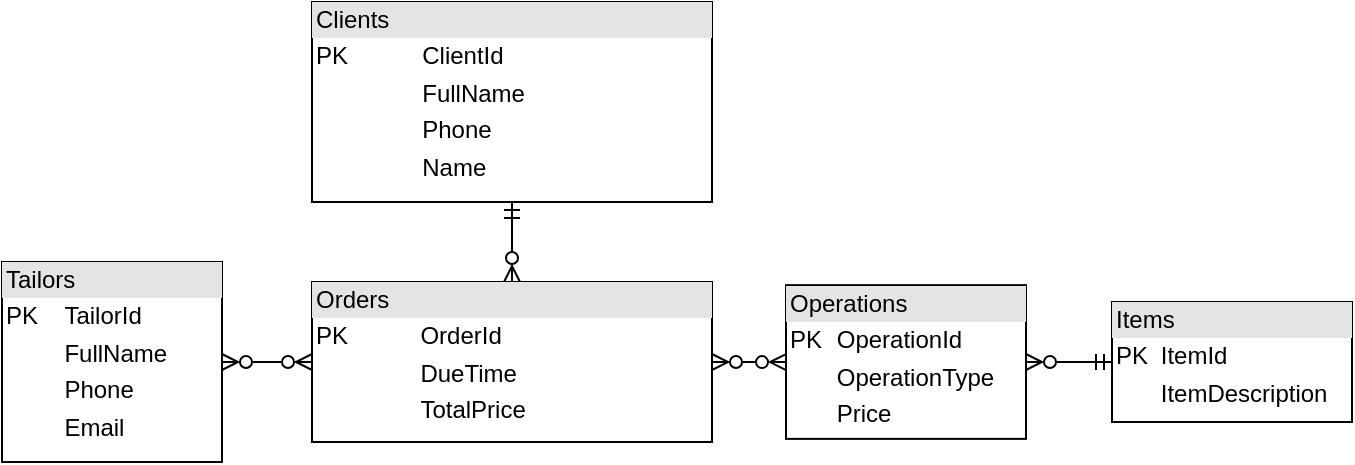 <mxfile version="27.1.6">
  <diagram name="Страница — 1" id="ajP77Z3oke9XWIJirm4q">
    <mxGraphModel dx="950" dy="519" grid="1" gridSize="10" guides="1" tooltips="1" connect="1" arrows="1" fold="1" page="1" pageScale="1" pageWidth="827" pageHeight="1169" math="0" shadow="0">
      <root>
        <mxCell id="0" />
        <mxCell id="1" parent="0" />
        <mxCell id="cLm69_LaX0DFxozl72sO-1" style="edgeStyle=orthogonalEdgeStyle;rounded=0;orthogonalLoop=1;jettySize=auto;html=1;entryX=0.5;entryY=0;entryDx=0;entryDy=0;endArrow=ERzeroToMany;endFill=0;startArrow=ERmandOne;startFill=0;" edge="1" parent="1" source="cLm69_LaX0DFxozl72sO-2" target="cLm69_LaX0DFxozl72sO-5">
          <mxGeometry relative="1" as="geometry" />
        </mxCell>
        <mxCell id="cLm69_LaX0DFxozl72sO-2" value="&lt;div style=&quot;box-sizing: border-box; width: 100%; background: rgb(228, 228, 228); padding: 2px;&quot;&gt;Clients&lt;/div&gt;&lt;table style=&quot;width:100%;font-size:1em;&quot; cellpadding=&quot;2&quot; cellspacing=&quot;0&quot;&gt;&lt;tbody&gt;&lt;tr&gt;&lt;td&gt;PK&lt;/td&gt;&lt;td&gt;ClientId&lt;/td&gt;&lt;/tr&gt;&lt;tr&gt;&lt;td&gt;&lt;br&gt;&lt;/td&gt;&lt;td&gt;FullName&lt;/td&gt;&lt;/tr&gt;&lt;tr&gt;&lt;td&gt;&lt;/td&gt;&lt;td&gt;Phone&lt;/td&gt;&lt;/tr&gt;&lt;tr&gt;&lt;td&gt;&lt;br&gt;&lt;/td&gt;&lt;td&gt;Name&lt;/td&gt;&lt;/tr&gt;&lt;/tbody&gt;&lt;/table&gt;" style="verticalAlign=top;align=left;overflow=fill;html=1;whiteSpace=wrap;" vertex="1" parent="1">
          <mxGeometry x="470" y="320" width="200" height="100" as="geometry" />
        </mxCell>
        <mxCell id="cLm69_LaX0DFxozl72sO-5" value="&lt;div style=&quot;box-sizing: border-box; width: 100%; background: rgb(228, 228, 228); padding: 2px;&quot;&gt;Orders&lt;/div&gt;&lt;table style=&quot;width:100%;font-size:1em;&quot; cellpadding=&quot;2&quot; cellspacing=&quot;0&quot;&gt;&lt;tbody&gt;&lt;tr&gt;&lt;td&gt;PK&lt;/td&gt;&lt;td&gt;OrderId&lt;/td&gt;&lt;/tr&gt;&lt;tr&gt;&lt;td&gt;&lt;/td&gt;&lt;td&gt;DueTime&lt;/td&gt;&lt;/tr&gt;&lt;tr&gt;&lt;td&gt;&lt;br&gt;&lt;/td&gt;&lt;td&gt;TotalPrice&lt;/td&gt;&lt;/tr&gt;&lt;/tbody&gt;&lt;/table&gt;" style="verticalAlign=top;align=left;overflow=fill;html=1;whiteSpace=wrap;" vertex="1" parent="1">
          <mxGeometry x="470" y="460" width="200" height="80" as="geometry" />
        </mxCell>
        <mxCell id="cLm69_LaX0DFxozl72sO-6" style="edgeStyle=orthogonalEdgeStyle;rounded=0;orthogonalLoop=1;jettySize=auto;html=1;entryX=1;entryY=0.5;entryDx=0;entryDy=0;startArrow=ERmandOne;startFill=0;endArrow=ERzeroToMany;endFill=0;" edge="1" parent="1" source="cLm69_LaX0DFxozl72sO-7" target="cLm69_LaX0DFxozl72sO-10">
          <mxGeometry relative="1" as="geometry">
            <Array as="points">
              <mxPoint x="850" y="500" />
              <mxPoint x="850" y="500" />
            </Array>
          </mxGeometry>
        </mxCell>
        <mxCell id="cLm69_LaX0DFxozl72sO-7" value="&lt;div style=&quot;box-sizing: border-box; width: 100%; background: rgb(228, 228, 228); padding: 2px;&quot;&gt;Items&lt;/div&gt;&lt;table style=&quot;width:100%;font-size:1em;&quot; cellpadding=&quot;2&quot; cellspacing=&quot;0&quot;&gt;&lt;tbody&gt;&lt;tr&gt;&lt;td&gt;PK&lt;/td&gt;&lt;td&gt;ItemId&lt;/td&gt;&lt;/tr&gt;&lt;tr&gt;&lt;td&gt;&lt;br&gt;&lt;/td&gt;&lt;td&gt;ItemDescription&lt;/td&gt;&lt;/tr&gt;&lt;/tbody&gt;&lt;/table&gt;" style="verticalAlign=top;align=left;overflow=fill;html=1;whiteSpace=wrap;" vertex="1" parent="1">
          <mxGeometry x="870" y="470" width="120" height="60" as="geometry" />
        </mxCell>
        <mxCell id="cLm69_LaX0DFxozl72sO-15" style="edgeStyle=orthogonalEdgeStyle;rounded=0;orthogonalLoop=1;jettySize=auto;html=1;entryX=1;entryY=0.5;entryDx=0;entryDy=0;endArrow=ERzeroToMany;endFill=0;startArrow=ERzeroToMany;startFill=0;" edge="1" parent="1" source="cLm69_LaX0DFxozl72sO-10" target="cLm69_LaX0DFxozl72sO-5">
          <mxGeometry relative="1" as="geometry" />
        </mxCell>
        <mxCell id="cLm69_LaX0DFxozl72sO-10" value="&lt;div style=&quot;box-sizing: border-box; width: 100%; background: rgb(228, 228, 228); padding: 2px;&quot;&gt;Operations&lt;/div&gt;&lt;table style=&quot;width:100%;font-size:1em;&quot; cellpadding=&quot;2&quot; cellspacing=&quot;0&quot;&gt;&lt;tbody&gt;&lt;tr&gt;&lt;td&gt;PK&lt;/td&gt;&lt;td style=&quot;&quot;&gt;OperationId&lt;/td&gt;&lt;/tr&gt;&lt;tr&gt;&lt;td&gt;&lt;br&gt;&lt;/td&gt;&lt;td&gt;OperationType&lt;/td&gt;&lt;/tr&gt;&lt;tr&gt;&lt;td&gt;&lt;br&gt;&lt;/td&gt;&lt;td&gt;Price&lt;/td&gt;&lt;/tr&gt;&lt;/tbody&gt;&lt;/table&gt;" style="verticalAlign=top;align=left;overflow=fill;html=1;whiteSpace=wrap;" vertex="1" parent="1">
          <mxGeometry x="707" y="461.57" width="120" height="76.87" as="geometry" />
        </mxCell>
        <mxCell id="cLm69_LaX0DFxozl72sO-14" style="edgeStyle=orthogonalEdgeStyle;rounded=0;orthogonalLoop=1;jettySize=auto;html=1;entryX=0;entryY=0.5;entryDx=0;entryDy=0;startArrow=ERzeroToMany;startFill=0;endArrow=ERzeroToMany;endFill=0;" edge="1" parent="1" source="cLm69_LaX0DFxozl72sO-12" target="cLm69_LaX0DFxozl72sO-5">
          <mxGeometry relative="1" as="geometry" />
        </mxCell>
        <mxCell id="cLm69_LaX0DFxozl72sO-12" value="&lt;div style=&quot;box-sizing: border-box; width: 100%; background: rgb(228, 228, 228); padding: 2px;&quot;&gt;Tailors&lt;/div&gt;&lt;table style=&quot;width:100%;font-size:1em;&quot; cellpadding=&quot;2&quot; cellspacing=&quot;0&quot;&gt;&lt;tbody&gt;&lt;tr&gt;&lt;td&gt;PK&lt;/td&gt;&lt;td&gt;TailorId&lt;/td&gt;&lt;/tr&gt;&lt;tr&gt;&lt;td&gt;&lt;br&gt;&lt;/td&gt;&lt;td&gt;FullName&lt;/td&gt;&lt;/tr&gt;&lt;tr&gt;&lt;td&gt;&lt;/td&gt;&lt;td&gt;Phone&lt;/td&gt;&lt;/tr&gt;&lt;tr&gt;&lt;td&gt;&lt;br&gt;&lt;/td&gt;&lt;td&gt;Email&lt;/td&gt;&lt;/tr&gt;&lt;/tbody&gt;&lt;/table&gt;" style="verticalAlign=top;align=left;overflow=fill;html=1;whiteSpace=wrap;" vertex="1" parent="1">
          <mxGeometry x="315" y="450" width="110" height="100" as="geometry" />
        </mxCell>
      </root>
    </mxGraphModel>
  </diagram>
</mxfile>
